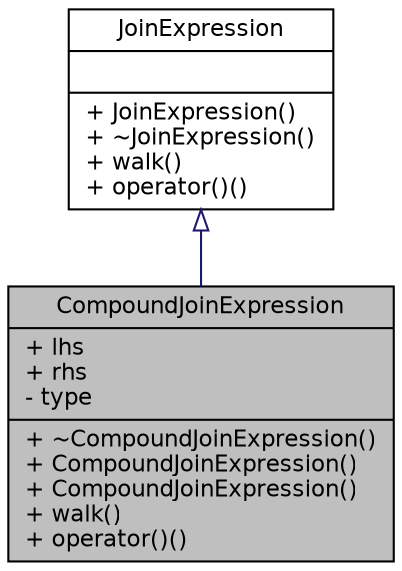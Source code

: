 digraph "CompoundJoinExpression"
{
  edge [fontname="Helvetica",fontsize="11",labelfontname="Helvetica",labelfontsize="11"];
  node [fontname="Helvetica",fontsize="11",shape=record];
  Node1 [label="{CompoundJoinExpression\n|+ lhs\l+ rhs\l- type\l|+ ~CompoundJoinExpression()\l+ CompoundJoinExpression()\l+ CompoundJoinExpression()\l+ walk()\l+ operator()()\l}",height=0.2,width=0.4,color="black", fillcolor="grey75", style="filled" fontcolor="black"];
  Node2 -> Node1 [dir="back",color="midnightblue",fontsize="11",style="solid",arrowtail="onormal",fontname="Helvetica"];
  Node2 [label="{JoinExpression\n||+ JoinExpression()\l+ ~JoinExpression()\l+ walk()\l+ operator()()\l}",height=0.2,width=0.4,color="black", fillcolor="white", style="filled",URL="$class_join_expression.html"];
}
